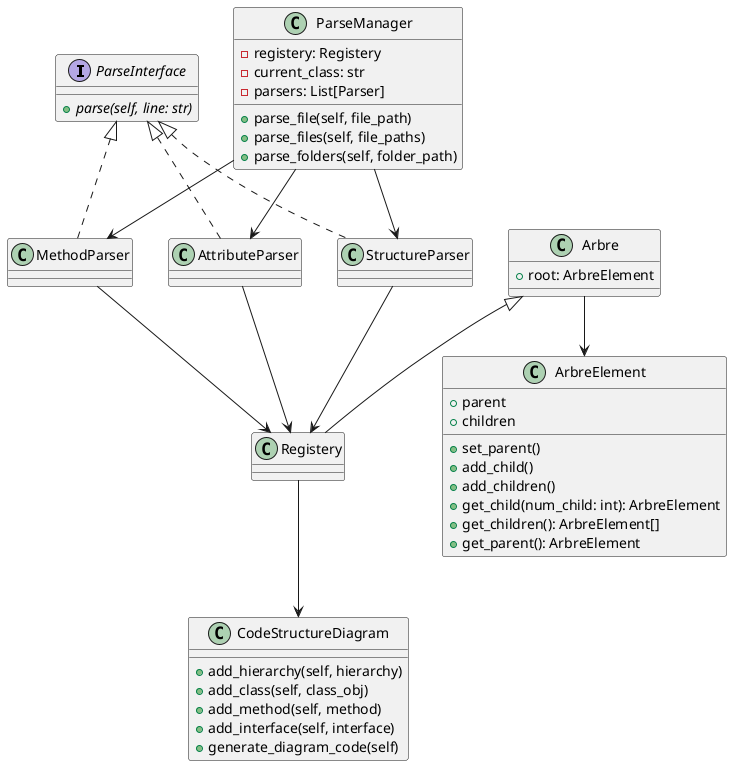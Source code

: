 @startuml


interface ParseInterface{
  + {abstract} parse(self, line: str)
}

class Registery extends Arbre{

}

class MethodParser implements ParseInterface{}

class AttributeParser implements ParseInterface{}

class StructureParser implements ParseInterface{}

class Arbre{
   + root: ArbreElement
}

class ArbreElement {
   + parent
   + children
   + set_parent()
   + add_child()
   + add_children()
   + get_child(num_child: int): ArbreElement
   + get_children(): ArbreElement[]
   + get_parent(): ArbreElement
}

class CodeStructureDiagram {
    + add_hierarchy(self, hierarchy)
    + add_class(self, class_obj)
    + add_method(self, method)
    + add_interface(self, interface)
    + generate_diagram_code(self)
}

class ParseManager {
    - registery: Registery
    - current_class: str
    - parsers: List[Parser]
    + parse_file(self, file_path)
    + parse_files(self, file_paths)
    + parse_folders(self, folder_path)
}

/'MethodParser *-- method
MethodParser *-- params'/


ParseManager --> StructureParser
ParseManager --> MethodParser
ParseManager --> AttributeParser

MethodParser --> Registery
AttributeParser --> Registery
StructureParser --> Registery

Arbre --> ArbreElement 

Registery --> CodeStructureDiagram
@enduml